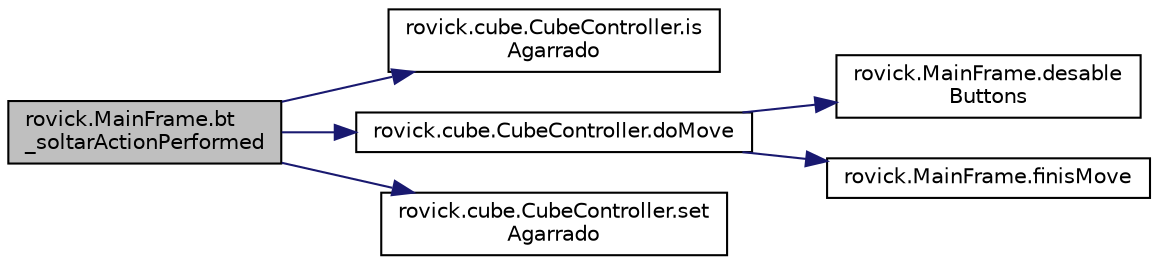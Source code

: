 digraph "rovick.MainFrame.bt_soltarActionPerformed"
{
  edge [fontname="Helvetica",fontsize="10",labelfontname="Helvetica",labelfontsize="10"];
  node [fontname="Helvetica",fontsize="10",shape=record];
  rankdir="LR";
  Node0 [label="rovick.MainFrame.bt\l_soltarActionPerformed",height=0.2,width=0.4,color="black", fillcolor="grey75", style="filled", fontcolor="black"];
  Node0 -> Node1 [color="midnightblue",fontsize="10",style="solid",fontname="Helvetica"];
  Node1 [label="rovick.cube.CubeController.is\lAgarrado",height=0.2,width=0.4,color="black", fillcolor="white", style="filled",URL="$classrovick_1_1cube_1_1_cube_controller.html#a466bfc94bfa8c4f631e3f5b8ce33f673"];
  Node0 -> Node2 [color="midnightblue",fontsize="10",style="solid",fontname="Helvetica"];
  Node2 [label="rovick.cube.CubeController.doMove",height=0.2,width=0.4,color="black", fillcolor="white", style="filled",URL="$classrovick_1_1cube_1_1_cube_controller.html#a2479be2cad3321bf55483c5b005066c5",tooltip="Metodo que envia al arduino la orden de hacer un movimiento. "];
  Node2 -> Node3 [color="midnightblue",fontsize="10",style="solid",fontname="Helvetica"];
  Node3 [label="rovick.MainFrame.desable\lButtons",height=0.2,width=0.4,color="black", fillcolor="white", style="filled",URL="$group___auxiliares.html#ga4e69c788c01026510dfbe2f8faabc9e7",tooltip="Activa o desactiva los botones para que no se pueda hacer nada mientas que se haga el proceso de hace..."];
  Node2 -> Node4 [color="midnightblue",fontsize="10",style="solid",fontname="Helvetica"];
  Node4 [label="rovick.MainFrame.finisMove",height=0.2,width=0.4,color="black", fillcolor="white", style="filled",URL="$group___auxiliares.html#gaf71bdd2e0bac5603a5ff80cccd01bcf1",tooltip="Resta el String finMove al numero de movimientos,Jlabel lb_movs. "];
  Node0 -> Node5 [color="midnightblue",fontsize="10",style="solid",fontname="Helvetica"];
  Node5 [label="rovick.cube.CubeController.set\lAgarrado",height=0.2,width=0.4,color="black", fillcolor="white", style="filled",URL="$classrovick_1_1cube_1_1_cube_controller.html#a9ec650c6f8f6e214c062c3b8947b836a"];
}
